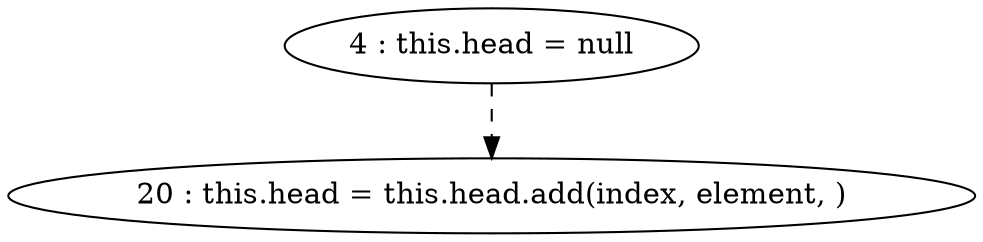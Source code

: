 digraph G {
"4 : this.head = null"
"4 : this.head = null" -> "20 : this.head = this.head.add(index, element, )" [style=dashed]
"20 : this.head = this.head.add(index, element, )"
}